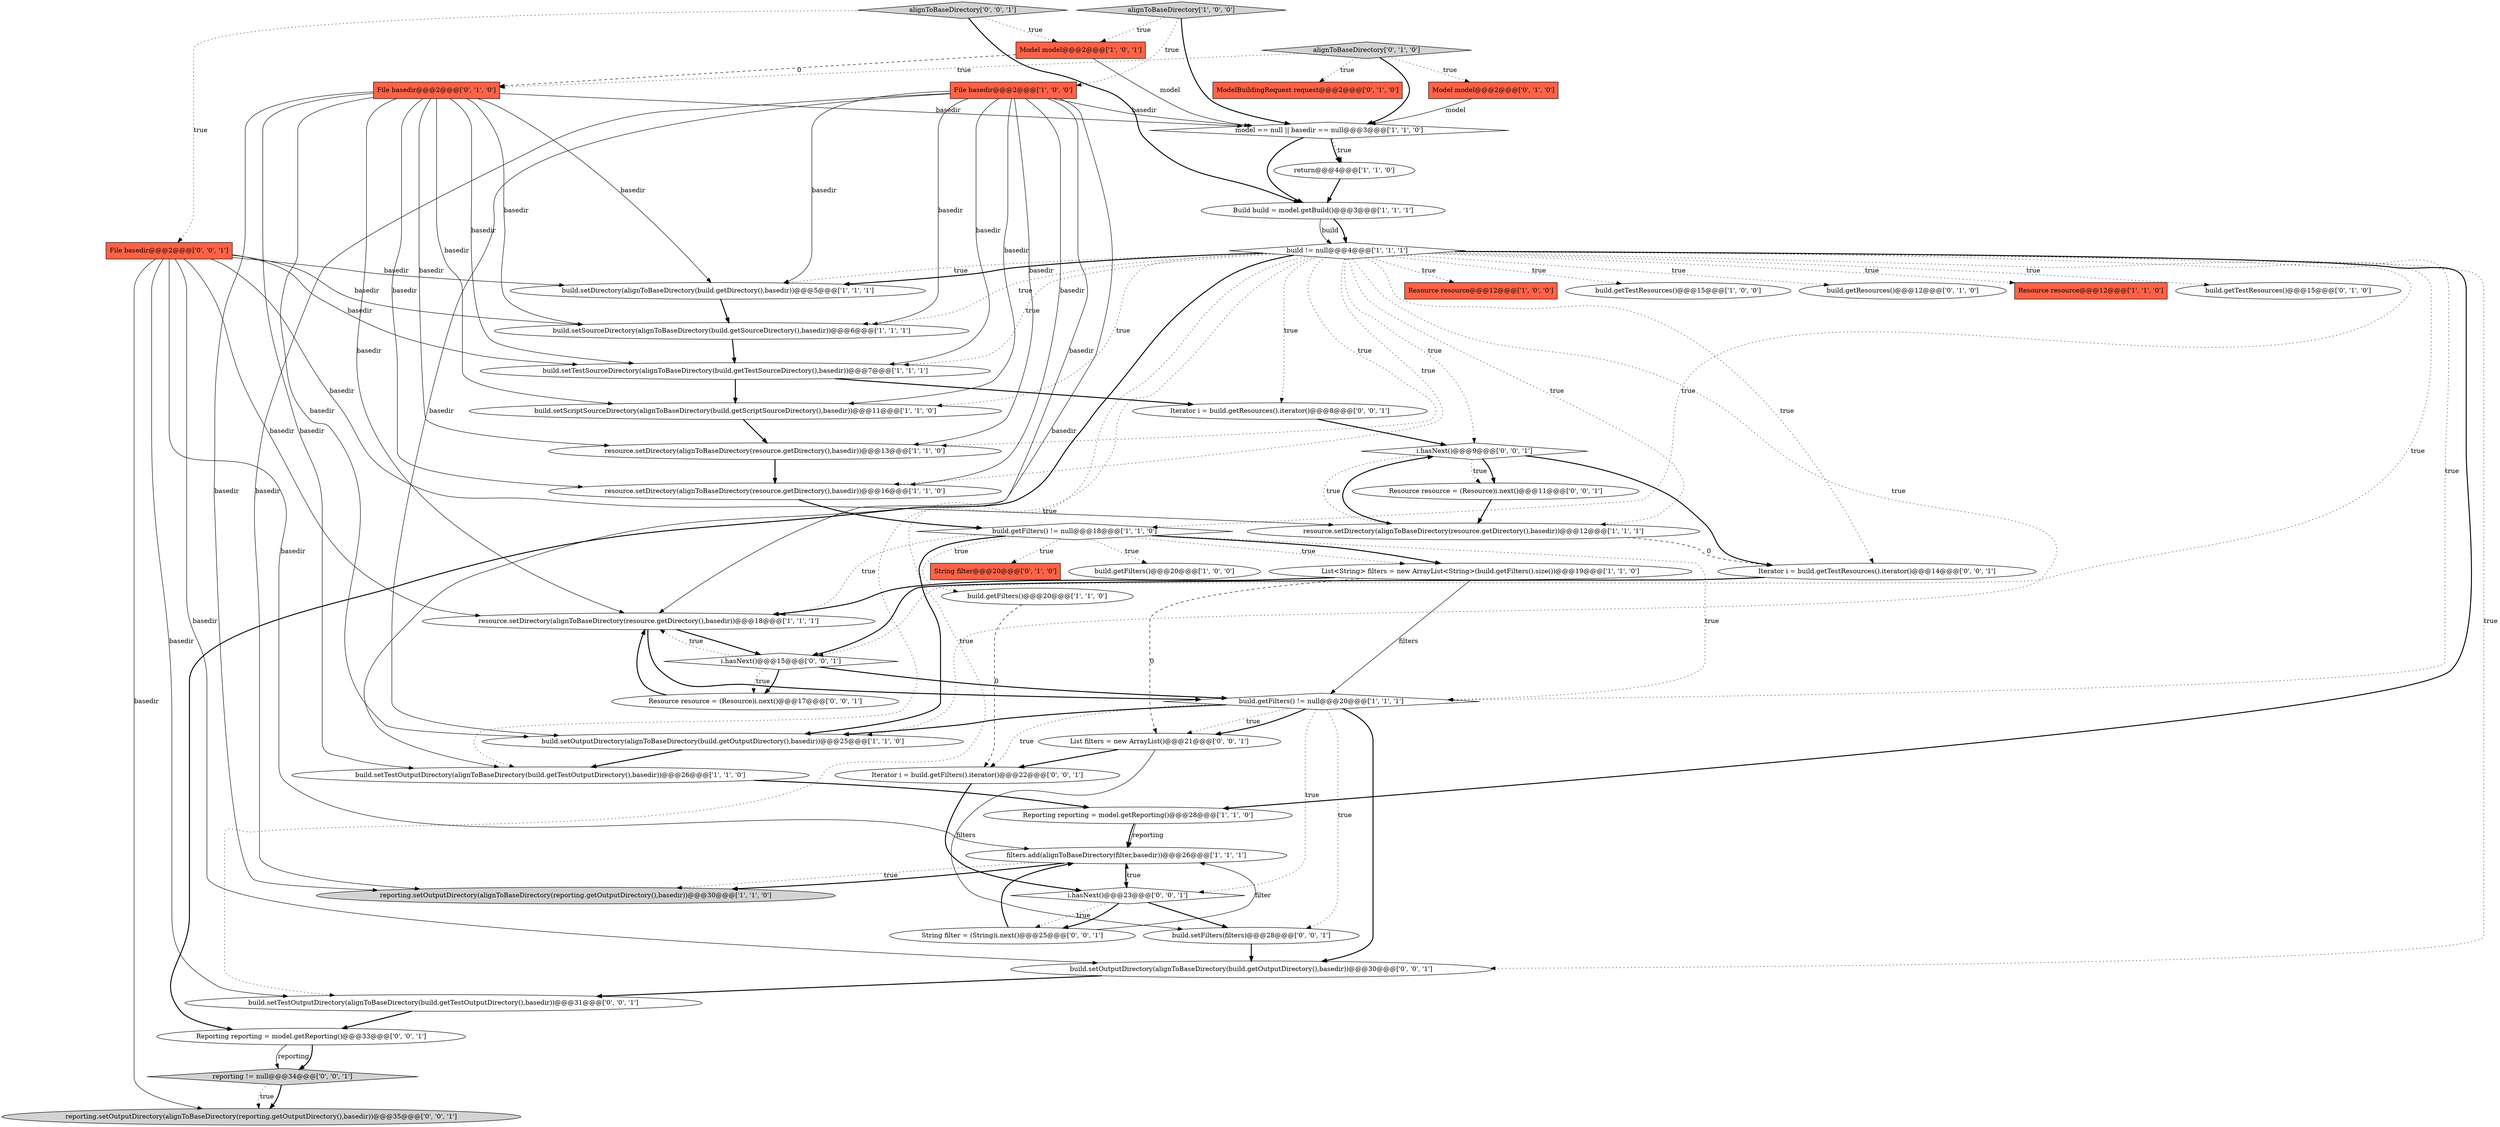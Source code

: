 digraph {
27 [style = filled, label = "build.getFilters() != null@@@20@@@['1', '1', '1']", fillcolor = white, shape = diamond image = "AAA0AAABBB1BBB"];
39 [style = filled, label = "Resource resource = (Resource)i.next()@@@11@@@['0', '0', '1']", fillcolor = white, shape = ellipse image = "AAA0AAABBB3BBB"];
43 [style = filled, label = "reporting != null@@@34@@@['0', '0', '1']", fillcolor = lightgray, shape = diamond image = "AAA0AAABBB3BBB"];
29 [style = filled, label = "alignToBaseDirectory['0', '1', '0']", fillcolor = lightgray, shape = diamond image = "AAA0AAABBB2BBB"];
31 [style = filled, label = "build.getTestResources()@@@15@@@['0', '1', '0']", fillcolor = white, shape = ellipse image = "AAA0AAABBB2BBB"];
32 [style = filled, label = "ModelBuildingRequest request@@@2@@@['0', '1', '0']", fillcolor = tomato, shape = box image = "AAA0AAABBB2BBB"];
5 [style = filled, label = "build.setScriptSourceDirectory(alignToBaseDirectory(build.getScriptSourceDirectory(),basedir))@@@11@@@['1', '1', '0']", fillcolor = white, shape = ellipse image = "AAA0AAABBB1BBB"];
38 [style = filled, label = "Reporting reporting = model.getReporting()@@@33@@@['0', '0', '1']", fillcolor = white, shape = ellipse image = "AAA0AAABBB3BBB"];
51 [style = filled, label = "i.hasNext()@@@15@@@['0', '0', '1']", fillcolor = white, shape = diamond image = "AAA0AAABBB3BBB"];
6 [style = filled, label = "Resource resource@@@12@@@['1', '0', '0']", fillcolor = tomato, shape = box image = "AAA0AAABBB1BBB"];
20 [style = filled, label = "alignToBaseDirectory['1', '0', '0']", fillcolor = lightgray, shape = diamond image = "AAA0AAABBB1BBB"];
12 [style = filled, label = "resource.setDirectory(alignToBaseDirectory(resource.getDirectory(),basedir))@@@13@@@['1', '1', '0']", fillcolor = white, shape = ellipse image = "AAA0AAABBB1BBB"];
10 [style = filled, label = "build.getFilters()@@@20@@@['1', '0', '0']", fillcolor = white, shape = ellipse image = "AAA0AAABBB1BBB"];
35 [style = filled, label = "Iterator i = build.getTestResources().iterator()@@@14@@@['0', '0', '1']", fillcolor = white, shape = ellipse image = "AAA0AAABBB3BBB"];
7 [style = filled, label = "build.getTestResources()@@@15@@@['1', '0', '0']", fillcolor = white, shape = ellipse image = "AAA0AAABBB1BBB"];
3 [style = filled, label = "Reporting reporting = model.getReporting()@@@28@@@['1', '1', '0']", fillcolor = white, shape = ellipse image = "AAA0AAABBB1BBB"];
23 [style = filled, label = "reporting.setOutputDirectory(alignToBaseDirectory(reporting.getOutputDirectory(),basedir))@@@30@@@['1', '1', '0']", fillcolor = lightgray, shape = ellipse image = "AAA0AAABBB1BBB"];
28 [style = filled, label = "build.getResources()@@@12@@@['0', '1', '0']", fillcolor = white, shape = ellipse image = "AAA0AAABBB2BBB"];
42 [style = filled, label = "build.setOutputDirectory(alignToBaseDirectory(build.getOutputDirectory(),basedir))@@@30@@@['0', '0', '1']", fillcolor = white, shape = ellipse image = "AAA0AAABBB3BBB"];
2 [style = filled, label = "resource.setDirectory(alignToBaseDirectory(resource.getDirectory(),basedir))@@@18@@@['1', '1', '1']", fillcolor = white, shape = ellipse image = "AAA0AAABBB1BBB"];
34 [style = filled, label = "File basedir@@@2@@@['0', '1', '0']", fillcolor = tomato, shape = box image = "AAA1AAABBB2BBB"];
18 [style = filled, label = "build.getFilters() != null@@@18@@@['1', '1', '0']", fillcolor = white, shape = diamond image = "AAA0AAABBB1BBB"];
22 [style = filled, label = "List<String> filters = new ArrayList<String>(build.getFilters().size())@@@19@@@['1', '1', '0']", fillcolor = white, shape = ellipse image = "AAA0AAABBB1BBB"];
15 [style = filled, label = "build.setTestSourceDirectory(alignToBaseDirectory(build.getTestSourceDirectory(),basedir))@@@7@@@['1', '1', '1']", fillcolor = white, shape = ellipse image = "AAA0AAABBB1BBB"];
24 [style = filled, label = "model == null || basedir == null@@@3@@@['1', '1', '0']", fillcolor = white, shape = diamond image = "AAA0AAABBB1BBB"];
16 [style = filled, label = "build.setOutputDirectory(alignToBaseDirectory(build.getOutputDirectory(),basedir))@@@25@@@['1', '1', '0']", fillcolor = white, shape = ellipse image = "AAA0AAABBB1BBB"];
0 [style = filled, label = "File basedir@@@2@@@['1', '0', '0']", fillcolor = tomato, shape = box image = "AAA0AAABBB1BBB"];
4 [style = filled, label = "build.setDirectory(alignToBaseDirectory(build.getDirectory(),basedir))@@@5@@@['1', '1', '1']", fillcolor = white, shape = ellipse image = "AAA0AAABBB1BBB"];
45 [style = filled, label = "String filter = (String)i.next()@@@25@@@['0', '0', '1']", fillcolor = white, shape = ellipse image = "AAA0AAABBB3BBB"];
44 [style = filled, label = "File basedir@@@2@@@['0', '0', '1']", fillcolor = tomato, shape = box image = "AAA0AAABBB3BBB"];
25 [style = filled, label = "build.getFilters()@@@20@@@['1', '1', '0']", fillcolor = white, shape = ellipse image = "AAA0AAABBB1BBB"];
1 [style = filled, label = "build.setTestOutputDirectory(alignToBaseDirectory(build.getTestOutputDirectory(),basedir))@@@26@@@['1', '1', '0']", fillcolor = white, shape = ellipse image = "AAA0AAABBB1BBB"];
9 [style = filled, label = "return@@@4@@@['1', '1', '0']", fillcolor = white, shape = ellipse image = "AAA0AAABBB1BBB"];
40 [style = filled, label = "Iterator i = build.getFilters().iterator()@@@22@@@['0', '0', '1']", fillcolor = white, shape = ellipse image = "AAA0AAABBB3BBB"];
19 [style = filled, label = "resource.setDirectory(alignToBaseDirectory(resource.getDirectory(),basedir))@@@12@@@['1', '1', '1']", fillcolor = white, shape = ellipse image = "AAA0AAABBB1BBB"];
52 [style = filled, label = "Resource resource = (Resource)i.next()@@@17@@@['0', '0', '1']", fillcolor = white, shape = ellipse image = "AAA0AAABBB3BBB"];
26 [style = filled, label = "filters.add(alignToBaseDirectory(filter,basedir))@@@26@@@['1', '1', '1']", fillcolor = white, shape = ellipse image = "AAA0AAABBB1BBB"];
14 [style = filled, label = "resource.setDirectory(alignToBaseDirectory(resource.getDirectory(),basedir))@@@16@@@['1', '1', '0']", fillcolor = white, shape = ellipse image = "AAA0AAABBB1BBB"];
21 [style = filled, label = "Build build = model.getBuild()@@@3@@@['1', '1', '1']", fillcolor = white, shape = ellipse image = "AAA0AAABBB1BBB"];
8 [style = filled, label = "Model model@@@2@@@['1', '0', '1']", fillcolor = tomato, shape = box image = "AAA0AAABBB1BBB"];
33 [style = filled, label = "String filter@@@20@@@['0', '1', '0']", fillcolor = tomato, shape = box image = "AAA0AAABBB2BBB"];
17 [style = filled, label = "Resource resource@@@12@@@['1', '1', '0']", fillcolor = tomato, shape = box image = "AAA0AAABBB1BBB"];
41 [style = filled, label = "Iterator i = build.getResources().iterator()@@@8@@@['0', '0', '1']", fillcolor = white, shape = ellipse image = "AAA0AAABBB3BBB"];
30 [style = filled, label = "Model model@@@2@@@['0', '1', '0']", fillcolor = tomato, shape = box image = "AAA0AAABBB2BBB"];
49 [style = filled, label = "alignToBaseDirectory['0', '0', '1']", fillcolor = lightgray, shape = diamond image = "AAA0AAABBB3BBB"];
13 [style = filled, label = "build.setSourceDirectory(alignToBaseDirectory(build.getSourceDirectory(),basedir))@@@6@@@['1', '1', '1']", fillcolor = white, shape = ellipse image = "AAA0AAABBB1BBB"];
37 [style = filled, label = "i.hasNext()@@@23@@@['0', '0', '1']", fillcolor = white, shape = diamond image = "AAA0AAABBB3BBB"];
50 [style = filled, label = "build.setTestOutputDirectory(alignToBaseDirectory(build.getTestOutputDirectory(),basedir))@@@31@@@['0', '0', '1']", fillcolor = white, shape = ellipse image = "AAA0AAABBB3BBB"];
47 [style = filled, label = "i.hasNext()@@@9@@@['0', '0', '1']", fillcolor = white, shape = diamond image = "AAA0AAABBB3BBB"];
46 [style = filled, label = "List filters = new ArrayList()@@@21@@@['0', '0', '1']", fillcolor = white, shape = ellipse image = "AAA0AAABBB3BBB"];
48 [style = filled, label = "build.setFilters(filters)@@@28@@@['0', '0', '1']", fillcolor = white, shape = ellipse image = "AAA0AAABBB3BBB"];
36 [style = filled, label = "reporting.setOutputDirectory(alignToBaseDirectory(reporting.getOutputDirectory(),basedir))@@@35@@@['0', '0', '1']", fillcolor = lightgray, shape = ellipse image = "AAA0AAABBB3BBB"];
11 [style = filled, label = "build != null@@@4@@@['1', '1', '1']", fillcolor = white, shape = diamond image = "AAA0AAABBB1BBB"];
24->21 [style = bold, label=""];
11->4 [style = bold, label=""];
29->32 [style = dotted, label="true"];
19->35 [style = dashed, label="0"];
37->26 [style = dotted, label="true"];
37->45 [style = dotted, label="true"];
41->47 [style = bold, label=""];
34->14 [style = solid, label="basedir"];
51->52 [style = bold, label=""];
42->50 [style = bold, label=""];
22->46 [style = dashed, label="0"];
46->40 [style = bold, label=""];
26->23 [style = dotted, label="true"];
44->36 [style = solid, label="basedir"];
11->50 [style = dotted, label="true"];
16->1 [style = bold, label=""];
11->19 [style = dotted, label="true"];
51->27 [style = bold, label=""];
11->1 [style = dotted, label="true"];
35->51 [style = bold, label=""];
18->10 [style = dotted, label="true"];
11->4 [style = dotted, label="true"];
26->23 [style = bold, label=""];
5->12 [style = bold, label=""];
45->26 [style = bold, label=""];
34->2 [style = solid, label="basedir"];
27->46 [style = dotted, label="true"];
2->51 [style = bold, label=""];
11->5 [style = dotted, label="true"];
49->21 [style = bold, label=""];
34->5 [style = solid, label="basedir"];
0->4 [style = solid, label="basedir"];
0->23 [style = solid, label="basedir"];
37->48 [style = bold, label=""];
11->47 [style = dotted, label="true"];
11->12 [style = dotted, label="true"];
18->33 [style = dotted, label="true"];
38->43 [style = solid, label="reporting"];
12->14 [style = bold, label=""];
47->39 [style = bold, label=""];
38->43 [style = bold, label=""];
11->16 [style = dotted, label="true"];
34->12 [style = solid, label="basedir"];
11->14 [style = dotted, label="true"];
11->27 [style = dotted, label="true"];
44->26 [style = solid, label="basedir"];
47->39 [style = dotted, label="true"];
11->6 [style = dotted, label="true"];
15->41 [style = bold, label=""];
15->5 [style = bold, label=""];
37->45 [style = bold, label=""];
2->27 [style = bold, label=""];
0->5 [style = solid, label="basedir"];
0->13 [style = solid, label="basedir"];
8->34 [style = dashed, label="0"];
0->15 [style = solid, label="basedir"];
11->41 [style = dotted, label="true"];
39->19 [style = bold, label=""];
34->4 [style = solid, label="basedir"];
0->24 [style = solid, label="basedir"];
44->42 [style = solid, label="basedir"];
11->35 [style = dotted, label="true"];
22->2 [style = bold, label=""];
21->11 [style = bold, label=""];
11->3 [style = bold, label=""];
44->2 [style = solid, label="basedir"];
8->24 [style = solid, label="model"];
13->15 [style = bold, label=""];
0->12 [style = solid, label="basedir"];
48->42 [style = bold, label=""];
18->22 [style = bold, label=""];
27->42 [style = bold, label=""];
11->7 [style = dotted, label="true"];
46->48 [style = solid, label="filters"];
11->17 [style = dotted, label="true"];
47->35 [style = bold, label=""];
20->0 [style = dotted, label="true"];
11->38 [style = bold, label=""];
34->1 [style = solid, label="basedir"];
29->34 [style = dotted, label="true"];
19->47 [style = bold, label=""];
34->23 [style = solid, label="basedir"];
44->15 [style = solid, label="basedir"];
34->15 [style = solid, label="basedir"];
45->26 [style = solid, label="filter"];
24->9 [style = dotted, label="true"];
22->27 [style = solid, label="filters"];
11->42 [style = dotted, label="true"];
29->30 [style = dotted, label="true"];
18->16 [style = bold, label=""];
11->15 [style = dotted, label="true"];
18->25 [style = dotted, label="true"];
24->9 [style = bold, label=""];
20->24 [style = bold, label=""];
43->36 [style = bold, label=""];
4->13 [style = bold, label=""];
43->36 [style = dotted, label="true"];
18->2 [style = dotted, label="true"];
27->48 [style = dotted, label="true"];
11->13 [style = dotted, label="true"];
47->19 [style = dotted, label="true"];
18->22 [style = dotted, label="true"];
34->16 [style = solid, label="basedir"];
30->24 [style = solid, label="model"];
0->14 [style = solid, label="basedir"];
50->38 [style = bold, label=""];
14->18 [style = bold, label=""];
44->4 [style = solid, label="basedir"];
3->26 [style = bold, label=""];
44->19 [style = solid, label="basedir"];
49->44 [style = dotted, label="true"];
27->46 [style = bold, label=""];
25->40 [style = dashed, label="0"];
0->1 [style = solid, label="basedir"];
34->24 [style = solid, label="basedir"];
11->51 [style = dotted, label="true"];
51->2 [style = dotted, label="true"];
49->8 [style = dotted, label="true"];
52->2 [style = bold, label=""];
3->26 [style = solid, label="reporting"];
9->21 [style = bold, label=""];
11->28 [style = dotted, label="true"];
44->50 [style = solid, label="basedir"];
11->31 [style = dotted, label="true"];
27->16 [style = bold, label=""];
0->2 [style = solid, label="basedir"];
1->3 [style = bold, label=""];
18->27 [style = dotted, label="true"];
27->40 [style = dotted, label="true"];
44->13 [style = solid, label="basedir"];
21->11 [style = solid, label="build"];
11->18 [style = dotted, label="true"];
40->37 [style = bold, label=""];
0->16 [style = solid, label="basedir"];
34->13 [style = solid, label="basedir"];
29->24 [style = bold, label=""];
20->8 [style = dotted, label="true"];
26->37 [style = bold, label=""];
27->37 [style = dotted, label="true"];
51->52 [style = dotted, label="true"];
}
